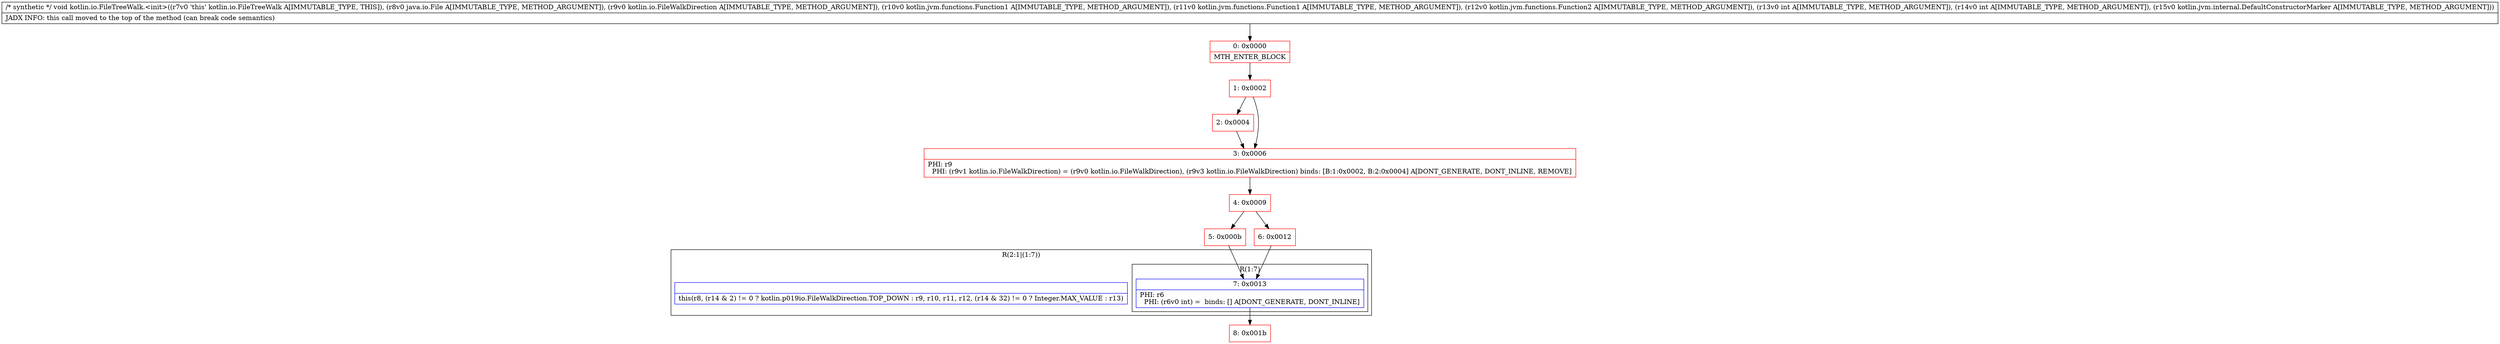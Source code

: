 digraph "CFG forkotlin.io.FileTreeWalk.\<init\>(Ljava\/io\/File;Lkotlin\/io\/FileWalkDirection;Lkotlin\/jvm\/functions\/Function1;Lkotlin\/jvm\/functions\/Function1;Lkotlin\/jvm\/functions\/Function2;IILkotlin\/jvm\/internal\/DefaultConstructorMarker;)V" {
subgraph cluster_Region_1487243997 {
label = "R(2:1|(1:7))";
node [shape=record,color=blue];
Node_InsnContainer_2090145008 [shape=record,label="{|this(r8, (r14 & 2) != 0 ? kotlin.p019io.FileWalkDirection.TOP_DOWN : r9, r10, r11, r12, (r14 & 32) != 0 ? Integer.MAX_VALUE : r13)\l}"];
subgraph cluster_Region_1093480295 {
label = "R(1:7)";
node [shape=record,color=blue];
Node_7 [shape=record,label="{7\:\ 0x0013|PHI: r6 \l  PHI: (r6v0 int) =  binds: [] A[DONT_GENERATE, DONT_INLINE]\l}"];
}
}
Node_0 [shape=record,color=red,label="{0\:\ 0x0000|MTH_ENTER_BLOCK\l}"];
Node_1 [shape=record,color=red,label="{1\:\ 0x0002}"];
Node_2 [shape=record,color=red,label="{2\:\ 0x0004}"];
Node_3 [shape=record,color=red,label="{3\:\ 0x0006|PHI: r9 \l  PHI: (r9v1 kotlin.io.FileWalkDirection) = (r9v0 kotlin.io.FileWalkDirection), (r9v3 kotlin.io.FileWalkDirection) binds: [B:1:0x0002, B:2:0x0004] A[DONT_GENERATE, DONT_INLINE, REMOVE]\l}"];
Node_4 [shape=record,color=red,label="{4\:\ 0x0009}"];
Node_5 [shape=record,color=red,label="{5\:\ 0x000b}"];
Node_6 [shape=record,color=red,label="{6\:\ 0x0012}"];
Node_8 [shape=record,color=red,label="{8\:\ 0x001b}"];
MethodNode[shape=record,label="{\/* synthetic *\/ void kotlin.io.FileTreeWalk.\<init\>((r7v0 'this' kotlin.io.FileTreeWalk A[IMMUTABLE_TYPE, THIS]), (r8v0 java.io.File A[IMMUTABLE_TYPE, METHOD_ARGUMENT]), (r9v0 kotlin.io.FileWalkDirection A[IMMUTABLE_TYPE, METHOD_ARGUMENT]), (r10v0 kotlin.jvm.functions.Function1 A[IMMUTABLE_TYPE, METHOD_ARGUMENT]), (r11v0 kotlin.jvm.functions.Function1 A[IMMUTABLE_TYPE, METHOD_ARGUMENT]), (r12v0 kotlin.jvm.functions.Function2 A[IMMUTABLE_TYPE, METHOD_ARGUMENT]), (r13v0 int A[IMMUTABLE_TYPE, METHOD_ARGUMENT]), (r14v0 int A[IMMUTABLE_TYPE, METHOD_ARGUMENT]), (r15v0 kotlin.jvm.internal.DefaultConstructorMarker A[IMMUTABLE_TYPE, METHOD_ARGUMENT]))  | JADX INFO: this call moved to the top of the method (can break code semantics)\l}"];
MethodNode -> Node_0;
Node_7 -> Node_8;
Node_0 -> Node_1;
Node_1 -> Node_2;
Node_1 -> Node_3;
Node_2 -> Node_3;
Node_3 -> Node_4;
Node_4 -> Node_5;
Node_4 -> Node_6;
Node_5 -> Node_7;
Node_6 -> Node_7;
}

